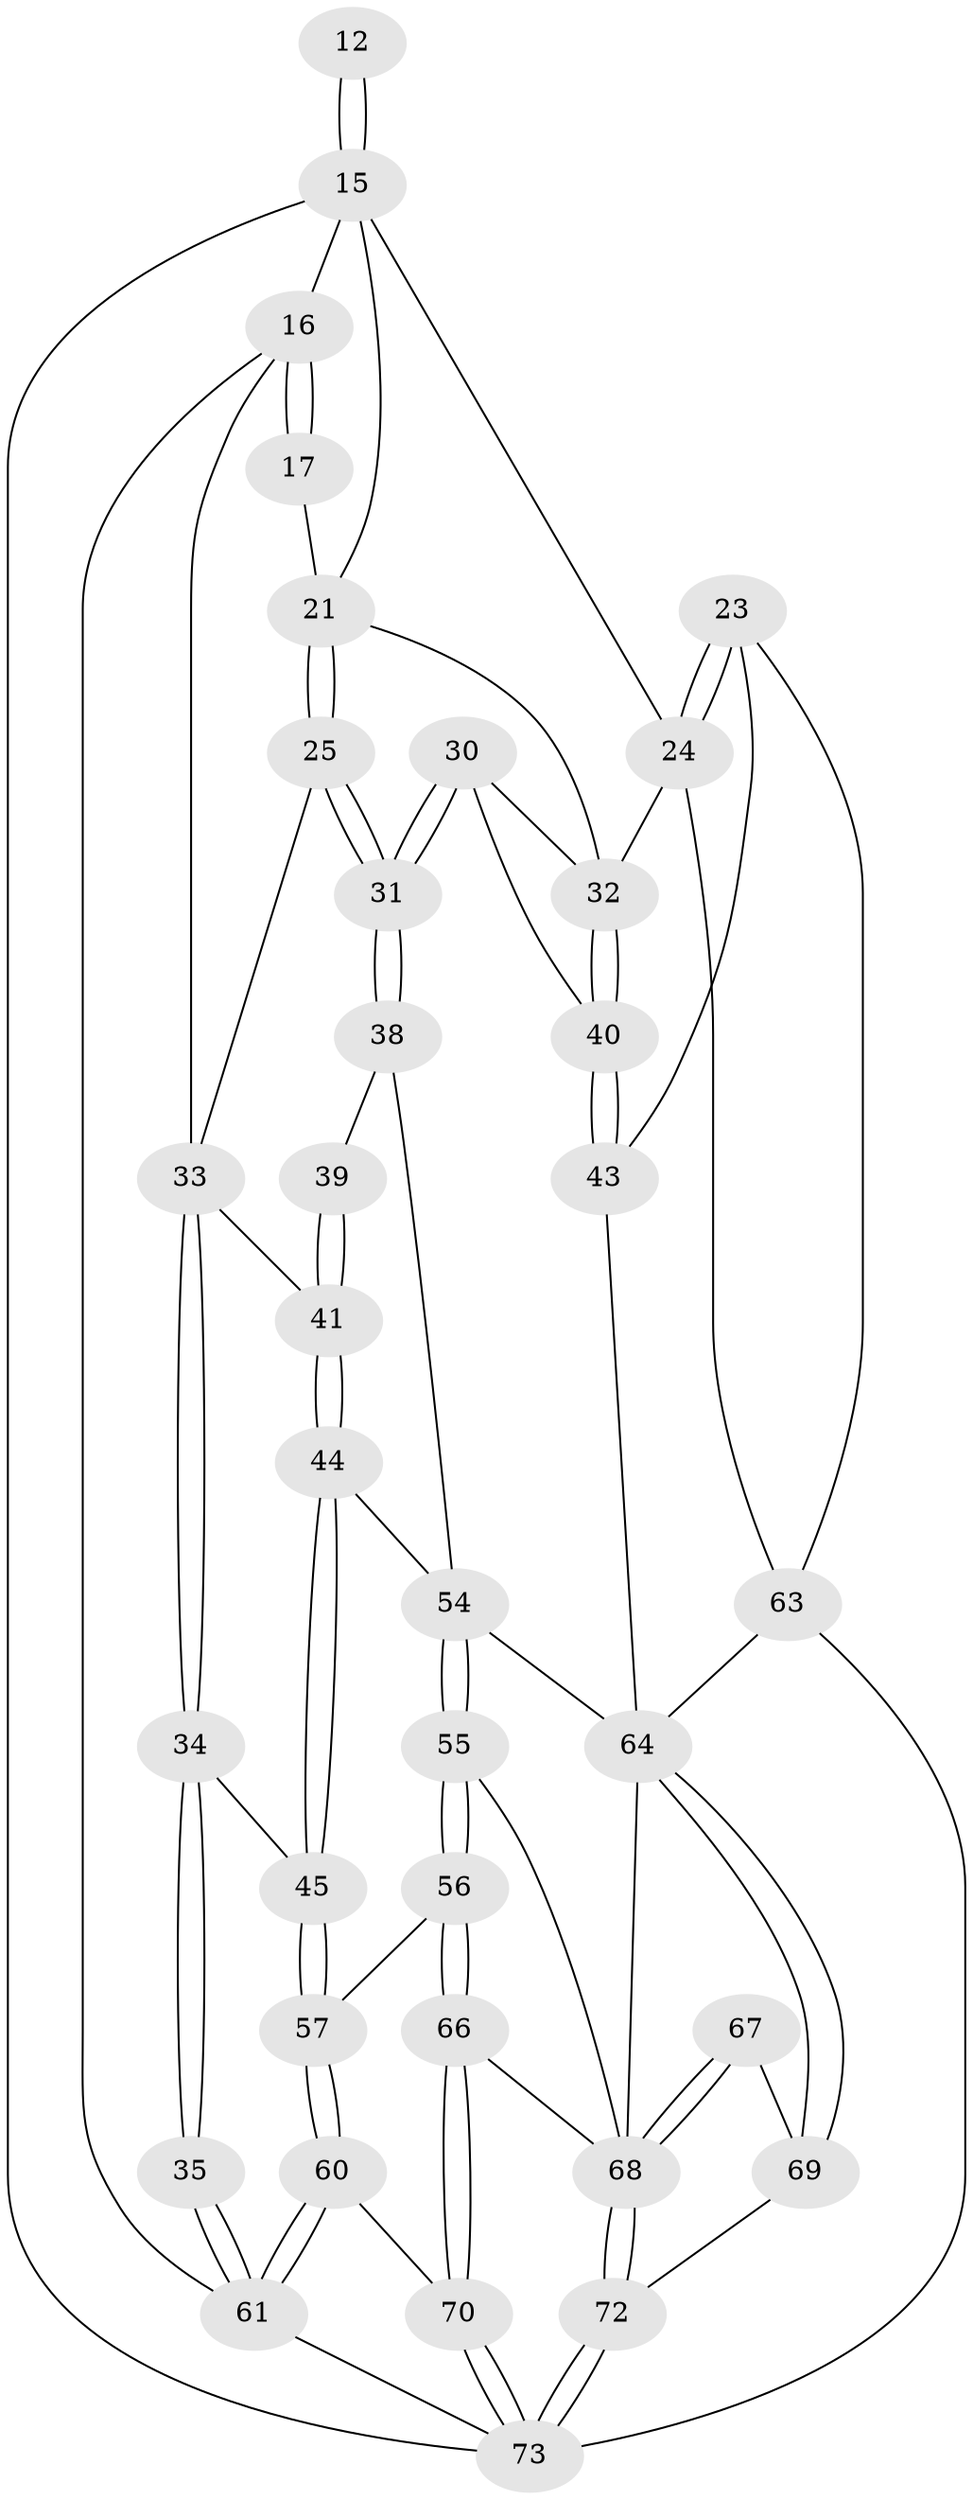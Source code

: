 // original degree distribution, {3: 0.0273972602739726, 6: 0.1506849315068493, 5: 0.6301369863013698, 4: 0.1917808219178082}
// Generated by graph-tools (version 1.1) at 2025/00/03/09/25 05:00:08]
// undirected, 36 vertices, 86 edges
graph export_dot {
graph [start="1"]
  node [color=gray90,style=filled];
  12 [pos="+0.6421416464129375+0.16661021056030645"];
  15 [pos="+0.639649331651519+0.16913720470545435",super="+9+8+11"];
  16 [pos="+0.40569512254680984+0.16459664333850096",super="+5+10"];
  17 [pos="+0.4643303398523604+0.12384457467534994"];
  21 [pos="+0.6300500648687307+0.20480860546549504",super="+18"];
  23 [pos="+0.927519780406438+0.4154666610369704"];
  24 [pos="+0.8705137397909083+0.35839133254769745",super="+19"];
  25 [pos="+0.48934501094671107+0.34136653228913283"];
  30 [pos="+0.609306101447276+0.43916875454236787"];
  31 [pos="+0.5330708880162692+0.43122088432233935"];
  32 [pos="+0.8413014898548018+0.35289898774981177",super="+29"];
  33 [pos="+0.12090047721416024+0.42467146731688415",super="+28+27+26"];
  34 [pos="+0.06236318416344244+0.5237317256795186"];
  35 [pos="+0+0.5248896619024983"];
  38 [pos="+0.5029204507561527+0.48227072277210986"];
  39 [pos="+0.31893619524389766+0.486805928554527"];
  40 [pos="+0.6472460061489766+0.4667555980660729"];
  41 [pos="+0.263385252336926+0.5645085404997117",super="+37+36"];
  43 [pos="+0.6777037765624623+0.4937771089400414",super="+42"];
  44 [pos="+0.24491978498903097+0.5958896088734894"];
  45 [pos="+0.16549180003223077+0.6068701904034065"];
  54 [pos="+0.3424359163288244+0.6767484262898609",super="+53"];
  55 [pos="+0.36916661024925745+0.7409540630139593"];
  56 [pos="+0.3141774399125478+0.800609454547283"];
  57 [pos="+0.14953393472838256+0.7874659573440349"];
  60 [pos="+0.11109061140423045+0.8434763049416037"];
  61 [pos="+0+0.8094372773224037",super="+3"];
  63 [pos="+1+0.6202042257296759",super="+51"];
  64 [pos="+0.6958676258146936+0.7443436719406721",super="+48+49+46+52"];
  66 [pos="+0.3383447706330728+0.8993894903551107"];
  67 [pos="+0.4943017113607413+0.8249392905708705"];
  68 [pos="+0.47243135434044187+0.9811424641401971",super="+65+59"];
  69 [pos="+0.7036271317262567+0.8220987403218772"];
  70 [pos="+0.17265909067479854+0.9966806133920058"];
  72 [pos="+0.5682976986076811+1",super="+71"];
  73 [pos="+0.15601546589153722+1",super="+62"];
  12 -- 15 [weight=3];
  12 -- 15;
  15 -- 16;
  15 -- 73;
  15 -- 21;
  15 -- 24;
  16 -- 17 [weight=2];
  16 -- 17;
  16 -- 33 [weight=2];
  16 -- 61;
  17 -- 21;
  21 -- 25;
  21 -- 25;
  21 -- 32;
  23 -- 24;
  23 -- 24;
  23 -- 63;
  23 -- 43;
  24 -- 32 [weight=2];
  24 -- 63;
  25 -- 31;
  25 -- 31;
  25 -- 33;
  30 -- 31;
  30 -- 31;
  30 -- 40;
  30 -- 32;
  31 -- 38;
  31 -- 38;
  32 -- 40;
  32 -- 40;
  33 -- 34;
  33 -- 34;
  33 -- 41 [weight=2];
  34 -- 35;
  34 -- 35;
  34 -- 45;
  35 -- 61 [weight=2];
  35 -- 61;
  38 -- 39;
  38 -- 54;
  39 -- 41 [weight=2];
  39 -- 41;
  40 -- 43;
  40 -- 43;
  41 -- 44;
  41 -- 44;
  43 -- 64 [weight=2];
  44 -- 45;
  44 -- 45;
  44 -- 54;
  45 -- 57;
  45 -- 57;
  54 -- 55;
  54 -- 55;
  54 -- 64 [weight=2];
  55 -- 56;
  55 -- 56;
  55 -- 68;
  56 -- 57;
  56 -- 66;
  56 -- 66;
  57 -- 60;
  57 -- 60;
  60 -- 61;
  60 -- 61;
  60 -- 70;
  61 -- 73 [weight=2];
  63 -- 64 [weight=2];
  63 -- 73 [weight=2];
  64 -- 69;
  64 -- 69;
  64 -- 68;
  66 -- 70;
  66 -- 70;
  66 -- 68;
  67 -- 68 [weight=2];
  67 -- 68;
  67 -- 69;
  68 -- 72;
  68 -- 72;
  69 -- 72;
  70 -- 73;
  70 -- 73;
  72 -- 73 [weight=2];
  72 -- 73;
}
